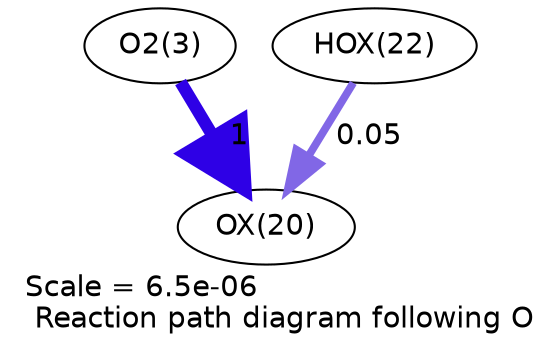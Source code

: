 digraph reaction_paths {
center=1;
s5 -> s56[fontname="Helvetica", penwidth=6, arrowsize=3, color="0.7, 1.5, 0.9"
, label=" 1"];
s58 -> s56[fontname="Helvetica", penwidth=3.74, arrowsize=1.87, color="0.7, 0.55, 0.9"
, label=" 0.05"];
s5 [ fontname="Helvetica", label="O2(3)"];
s56 [ fontname="Helvetica", label="OX(20)"];
s58 [ fontname="Helvetica", label="HOX(22)"];
 label = "Scale = 6.5e-06\l Reaction path diagram following O";
 fontname = "Helvetica";
}
